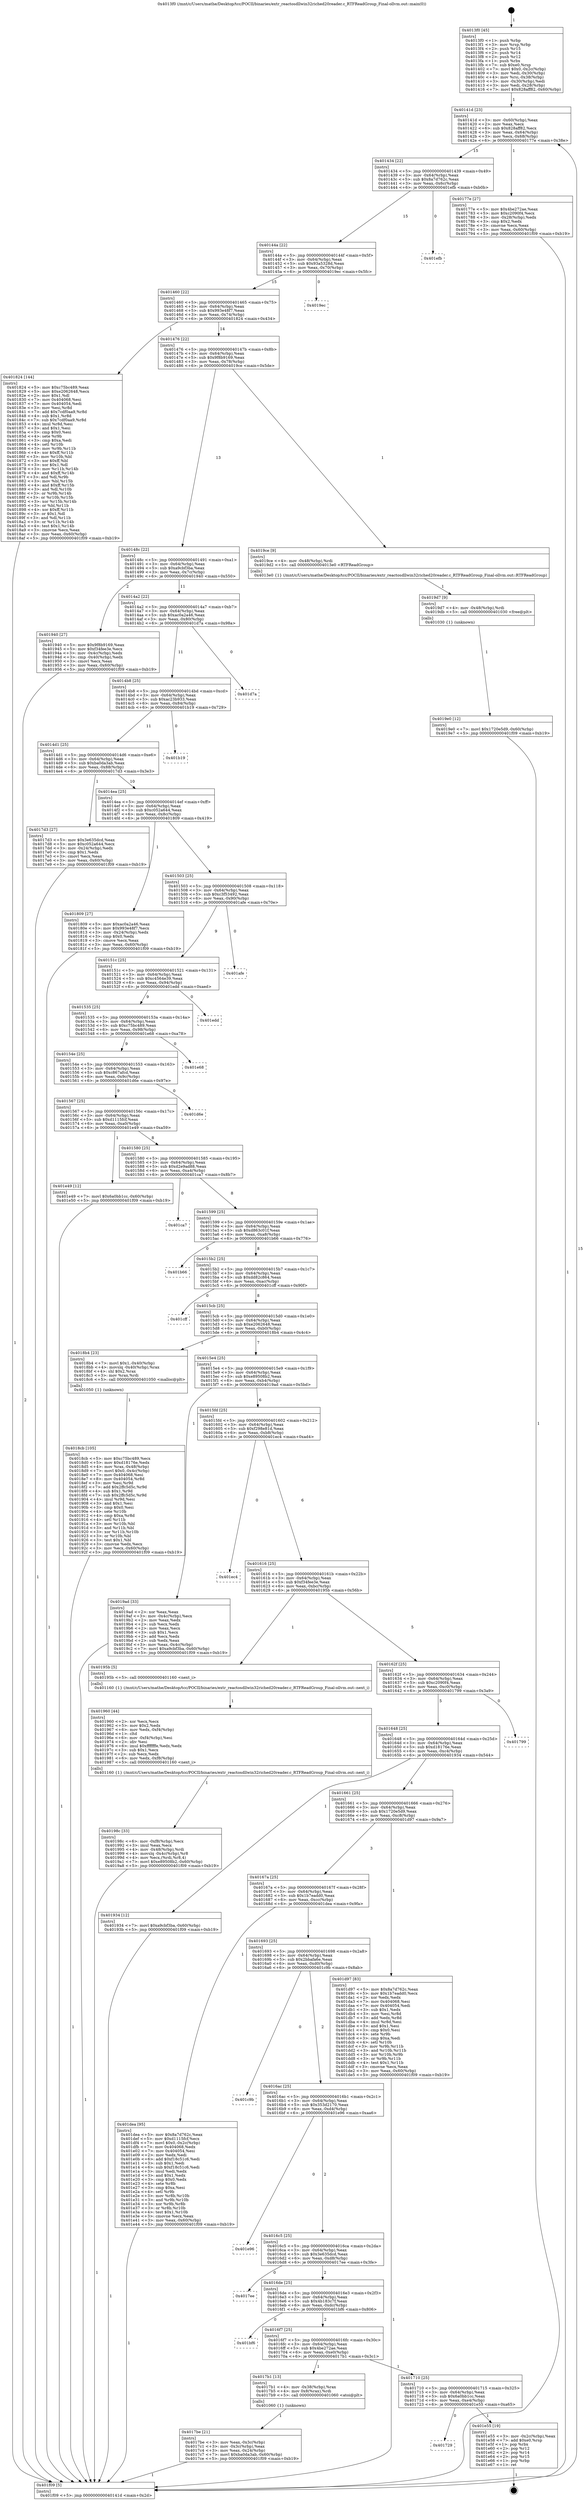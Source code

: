 digraph "0x4013f0" {
  label = "0x4013f0 (/mnt/c/Users/mathe/Desktop/tcc/POCII/binaries/extr_reactosdllwin32riched20reader.c_RTFReadGroup_Final-ollvm.out::main(0))"
  labelloc = "t"
  node[shape=record]

  Entry [label="",width=0.3,height=0.3,shape=circle,fillcolor=black,style=filled]
  "0x40141d" [label="{
     0x40141d [23]\l
     | [instrs]\l
     &nbsp;&nbsp;0x40141d \<+3\>: mov -0x60(%rbp),%eax\l
     &nbsp;&nbsp;0x401420 \<+2\>: mov %eax,%ecx\l
     &nbsp;&nbsp;0x401422 \<+6\>: sub $0x828aff82,%ecx\l
     &nbsp;&nbsp;0x401428 \<+3\>: mov %eax,-0x64(%rbp)\l
     &nbsp;&nbsp;0x40142b \<+3\>: mov %ecx,-0x68(%rbp)\l
     &nbsp;&nbsp;0x40142e \<+6\>: je 000000000040177e \<main+0x38e\>\l
  }"]
  "0x40177e" [label="{
     0x40177e [27]\l
     | [instrs]\l
     &nbsp;&nbsp;0x40177e \<+5\>: mov $0x4be272ae,%eax\l
     &nbsp;&nbsp;0x401783 \<+5\>: mov $0xc2090f4,%ecx\l
     &nbsp;&nbsp;0x401788 \<+3\>: mov -0x28(%rbp),%edx\l
     &nbsp;&nbsp;0x40178b \<+3\>: cmp $0x2,%edx\l
     &nbsp;&nbsp;0x40178e \<+3\>: cmovne %ecx,%eax\l
     &nbsp;&nbsp;0x401791 \<+3\>: mov %eax,-0x60(%rbp)\l
     &nbsp;&nbsp;0x401794 \<+5\>: jmp 0000000000401f09 \<main+0xb19\>\l
  }"]
  "0x401434" [label="{
     0x401434 [22]\l
     | [instrs]\l
     &nbsp;&nbsp;0x401434 \<+5\>: jmp 0000000000401439 \<main+0x49\>\l
     &nbsp;&nbsp;0x401439 \<+3\>: mov -0x64(%rbp),%eax\l
     &nbsp;&nbsp;0x40143c \<+5\>: sub $0x8a7d762c,%eax\l
     &nbsp;&nbsp;0x401441 \<+3\>: mov %eax,-0x6c(%rbp)\l
     &nbsp;&nbsp;0x401444 \<+6\>: je 0000000000401efb \<main+0xb0b\>\l
  }"]
  "0x401f09" [label="{
     0x401f09 [5]\l
     | [instrs]\l
     &nbsp;&nbsp;0x401f09 \<+5\>: jmp 000000000040141d \<main+0x2d\>\l
  }"]
  "0x4013f0" [label="{
     0x4013f0 [45]\l
     | [instrs]\l
     &nbsp;&nbsp;0x4013f0 \<+1\>: push %rbp\l
     &nbsp;&nbsp;0x4013f1 \<+3\>: mov %rsp,%rbp\l
     &nbsp;&nbsp;0x4013f4 \<+2\>: push %r15\l
     &nbsp;&nbsp;0x4013f6 \<+2\>: push %r14\l
     &nbsp;&nbsp;0x4013f8 \<+2\>: push %r12\l
     &nbsp;&nbsp;0x4013fa \<+1\>: push %rbx\l
     &nbsp;&nbsp;0x4013fb \<+7\>: sub $0xe0,%rsp\l
     &nbsp;&nbsp;0x401402 \<+7\>: movl $0x0,-0x2c(%rbp)\l
     &nbsp;&nbsp;0x401409 \<+3\>: mov %edi,-0x30(%rbp)\l
     &nbsp;&nbsp;0x40140c \<+4\>: mov %rsi,-0x38(%rbp)\l
     &nbsp;&nbsp;0x401410 \<+3\>: mov -0x30(%rbp),%edi\l
     &nbsp;&nbsp;0x401413 \<+3\>: mov %edi,-0x28(%rbp)\l
     &nbsp;&nbsp;0x401416 \<+7\>: movl $0x828aff82,-0x60(%rbp)\l
  }"]
  Exit [label="",width=0.3,height=0.3,shape=circle,fillcolor=black,style=filled,peripheries=2]
  "0x401efb" [label="{
     0x401efb\l
  }", style=dashed]
  "0x40144a" [label="{
     0x40144a [22]\l
     | [instrs]\l
     &nbsp;&nbsp;0x40144a \<+5\>: jmp 000000000040144f \<main+0x5f\>\l
     &nbsp;&nbsp;0x40144f \<+3\>: mov -0x64(%rbp),%eax\l
     &nbsp;&nbsp;0x401452 \<+5\>: sub $0x93a5328d,%eax\l
     &nbsp;&nbsp;0x401457 \<+3\>: mov %eax,-0x70(%rbp)\l
     &nbsp;&nbsp;0x40145a \<+6\>: je 00000000004019ec \<main+0x5fc\>\l
  }"]
  "0x401729" [label="{
     0x401729\l
  }", style=dashed]
  "0x4019ec" [label="{
     0x4019ec\l
  }", style=dashed]
  "0x401460" [label="{
     0x401460 [22]\l
     | [instrs]\l
     &nbsp;&nbsp;0x401460 \<+5\>: jmp 0000000000401465 \<main+0x75\>\l
     &nbsp;&nbsp;0x401465 \<+3\>: mov -0x64(%rbp),%eax\l
     &nbsp;&nbsp;0x401468 \<+5\>: sub $0x993e48f7,%eax\l
     &nbsp;&nbsp;0x40146d \<+3\>: mov %eax,-0x74(%rbp)\l
     &nbsp;&nbsp;0x401470 \<+6\>: je 0000000000401824 \<main+0x434\>\l
  }"]
  "0x401e55" [label="{
     0x401e55 [19]\l
     | [instrs]\l
     &nbsp;&nbsp;0x401e55 \<+3\>: mov -0x2c(%rbp),%eax\l
     &nbsp;&nbsp;0x401e58 \<+7\>: add $0xe0,%rsp\l
     &nbsp;&nbsp;0x401e5f \<+1\>: pop %rbx\l
     &nbsp;&nbsp;0x401e60 \<+2\>: pop %r12\l
     &nbsp;&nbsp;0x401e62 \<+2\>: pop %r14\l
     &nbsp;&nbsp;0x401e64 \<+2\>: pop %r15\l
     &nbsp;&nbsp;0x401e66 \<+1\>: pop %rbp\l
     &nbsp;&nbsp;0x401e67 \<+1\>: ret\l
  }"]
  "0x401824" [label="{
     0x401824 [144]\l
     | [instrs]\l
     &nbsp;&nbsp;0x401824 \<+5\>: mov $0xc75bc489,%eax\l
     &nbsp;&nbsp;0x401829 \<+5\>: mov $0xe2062648,%ecx\l
     &nbsp;&nbsp;0x40182e \<+2\>: mov $0x1,%dl\l
     &nbsp;&nbsp;0x401830 \<+7\>: mov 0x404068,%esi\l
     &nbsp;&nbsp;0x401837 \<+7\>: mov 0x404054,%edi\l
     &nbsp;&nbsp;0x40183e \<+3\>: mov %esi,%r8d\l
     &nbsp;&nbsp;0x401841 \<+7\>: add $0x7cdf0aa9,%r8d\l
     &nbsp;&nbsp;0x401848 \<+4\>: sub $0x1,%r8d\l
     &nbsp;&nbsp;0x40184c \<+7\>: sub $0x7cdf0aa9,%r8d\l
     &nbsp;&nbsp;0x401853 \<+4\>: imul %r8d,%esi\l
     &nbsp;&nbsp;0x401857 \<+3\>: and $0x1,%esi\l
     &nbsp;&nbsp;0x40185a \<+3\>: cmp $0x0,%esi\l
     &nbsp;&nbsp;0x40185d \<+4\>: sete %r9b\l
     &nbsp;&nbsp;0x401861 \<+3\>: cmp $0xa,%edi\l
     &nbsp;&nbsp;0x401864 \<+4\>: setl %r10b\l
     &nbsp;&nbsp;0x401868 \<+3\>: mov %r9b,%r11b\l
     &nbsp;&nbsp;0x40186b \<+4\>: xor $0xff,%r11b\l
     &nbsp;&nbsp;0x40186f \<+3\>: mov %r10b,%bl\l
     &nbsp;&nbsp;0x401872 \<+3\>: xor $0xff,%bl\l
     &nbsp;&nbsp;0x401875 \<+3\>: xor $0x1,%dl\l
     &nbsp;&nbsp;0x401878 \<+3\>: mov %r11b,%r14b\l
     &nbsp;&nbsp;0x40187b \<+4\>: and $0xff,%r14b\l
     &nbsp;&nbsp;0x40187f \<+3\>: and %dl,%r9b\l
     &nbsp;&nbsp;0x401882 \<+3\>: mov %bl,%r15b\l
     &nbsp;&nbsp;0x401885 \<+4\>: and $0xff,%r15b\l
     &nbsp;&nbsp;0x401889 \<+3\>: and %dl,%r10b\l
     &nbsp;&nbsp;0x40188c \<+3\>: or %r9b,%r14b\l
     &nbsp;&nbsp;0x40188f \<+3\>: or %r10b,%r15b\l
     &nbsp;&nbsp;0x401892 \<+3\>: xor %r15b,%r14b\l
     &nbsp;&nbsp;0x401895 \<+3\>: or %bl,%r11b\l
     &nbsp;&nbsp;0x401898 \<+4\>: xor $0xff,%r11b\l
     &nbsp;&nbsp;0x40189c \<+3\>: or $0x1,%dl\l
     &nbsp;&nbsp;0x40189f \<+3\>: and %dl,%r11b\l
     &nbsp;&nbsp;0x4018a2 \<+3\>: or %r11b,%r14b\l
     &nbsp;&nbsp;0x4018a5 \<+4\>: test $0x1,%r14b\l
     &nbsp;&nbsp;0x4018a9 \<+3\>: cmovne %ecx,%eax\l
     &nbsp;&nbsp;0x4018ac \<+3\>: mov %eax,-0x60(%rbp)\l
     &nbsp;&nbsp;0x4018af \<+5\>: jmp 0000000000401f09 \<main+0xb19\>\l
  }"]
  "0x401476" [label="{
     0x401476 [22]\l
     | [instrs]\l
     &nbsp;&nbsp;0x401476 \<+5\>: jmp 000000000040147b \<main+0x8b\>\l
     &nbsp;&nbsp;0x40147b \<+3\>: mov -0x64(%rbp),%eax\l
     &nbsp;&nbsp;0x40147e \<+5\>: sub $0x9f8b9169,%eax\l
     &nbsp;&nbsp;0x401483 \<+3\>: mov %eax,-0x78(%rbp)\l
     &nbsp;&nbsp;0x401486 \<+6\>: je 00000000004019ce \<main+0x5de\>\l
  }"]
  "0x4019e0" [label="{
     0x4019e0 [12]\l
     | [instrs]\l
     &nbsp;&nbsp;0x4019e0 \<+7\>: movl $0x1720e5d9,-0x60(%rbp)\l
     &nbsp;&nbsp;0x4019e7 \<+5\>: jmp 0000000000401f09 \<main+0xb19\>\l
  }"]
  "0x4019ce" [label="{
     0x4019ce [9]\l
     | [instrs]\l
     &nbsp;&nbsp;0x4019ce \<+4\>: mov -0x48(%rbp),%rdi\l
     &nbsp;&nbsp;0x4019d2 \<+5\>: call 00000000004013e0 \<RTFReadGroup\>\l
     | [calls]\l
     &nbsp;&nbsp;0x4013e0 \{1\} (/mnt/c/Users/mathe/Desktop/tcc/POCII/binaries/extr_reactosdllwin32riched20reader.c_RTFReadGroup_Final-ollvm.out::RTFReadGroup)\l
  }"]
  "0x40148c" [label="{
     0x40148c [22]\l
     | [instrs]\l
     &nbsp;&nbsp;0x40148c \<+5\>: jmp 0000000000401491 \<main+0xa1\>\l
     &nbsp;&nbsp;0x401491 \<+3\>: mov -0x64(%rbp),%eax\l
     &nbsp;&nbsp;0x401494 \<+5\>: sub $0xa9cbf3ba,%eax\l
     &nbsp;&nbsp;0x401499 \<+3\>: mov %eax,-0x7c(%rbp)\l
     &nbsp;&nbsp;0x40149c \<+6\>: je 0000000000401940 \<main+0x550\>\l
  }"]
  "0x4019d7" [label="{
     0x4019d7 [9]\l
     | [instrs]\l
     &nbsp;&nbsp;0x4019d7 \<+4\>: mov -0x48(%rbp),%rdi\l
     &nbsp;&nbsp;0x4019db \<+5\>: call 0000000000401030 \<free@plt\>\l
     | [calls]\l
     &nbsp;&nbsp;0x401030 \{1\} (unknown)\l
  }"]
  "0x401940" [label="{
     0x401940 [27]\l
     | [instrs]\l
     &nbsp;&nbsp;0x401940 \<+5\>: mov $0x9f8b9169,%eax\l
     &nbsp;&nbsp;0x401945 \<+5\>: mov $0xf34fee3e,%ecx\l
     &nbsp;&nbsp;0x40194a \<+3\>: mov -0x4c(%rbp),%edx\l
     &nbsp;&nbsp;0x40194d \<+3\>: cmp -0x40(%rbp),%edx\l
     &nbsp;&nbsp;0x401950 \<+3\>: cmovl %ecx,%eax\l
     &nbsp;&nbsp;0x401953 \<+3\>: mov %eax,-0x60(%rbp)\l
     &nbsp;&nbsp;0x401956 \<+5\>: jmp 0000000000401f09 \<main+0xb19\>\l
  }"]
  "0x4014a2" [label="{
     0x4014a2 [22]\l
     | [instrs]\l
     &nbsp;&nbsp;0x4014a2 \<+5\>: jmp 00000000004014a7 \<main+0xb7\>\l
     &nbsp;&nbsp;0x4014a7 \<+3\>: mov -0x64(%rbp),%eax\l
     &nbsp;&nbsp;0x4014aa \<+5\>: sub $0xac0a2a46,%eax\l
     &nbsp;&nbsp;0x4014af \<+3\>: mov %eax,-0x80(%rbp)\l
     &nbsp;&nbsp;0x4014b2 \<+6\>: je 0000000000401d7a \<main+0x98a\>\l
  }"]
  "0x40198c" [label="{
     0x40198c [33]\l
     | [instrs]\l
     &nbsp;&nbsp;0x40198c \<+6\>: mov -0xf8(%rbp),%ecx\l
     &nbsp;&nbsp;0x401992 \<+3\>: imul %eax,%ecx\l
     &nbsp;&nbsp;0x401995 \<+4\>: mov -0x48(%rbp),%rdi\l
     &nbsp;&nbsp;0x401999 \<+4\>: movslq -0x4c(%rbp),%r8\l
     &nbsp;&nbsp;0x40199d \<+4\>: mov %ecx,(%rdi,%r8,4)\l
     &nbsp;&nbsp;0x4019a1 \<+7\>: movl $0xe89508b2,-0x60(%rbp)\l
     &nbsp;&nbsp;0x4019a8 \<+5\>: jmp 0000000000401f09 \<main+0xb19\>\l
  }"]
  "0x401d7a" [label="{
     0x401d7a\l
  }", style=dashed]
  "0x4014b8" [label="{
     0x4014b8 [25]\l
     | [instrs]\l
     &nbsp;&nbsp;0x4014b8 \<+5\>: jmp 00000000004014bd \<main+0xcd\>\l
     &nbsp;&nbsp;0x4014bd \<+3\>: mov -0x64(%rbp),%eax\l
     &nbsp;&nbsp;0x4014c0 \<+5\>: sub $0xac23b933,%eax\l
     &nbsp;&nbsp;0x4014c5 \<+6\>: mov %eax,-0x84(%rbp)\l
     &nbsp;&nbsp;0x4014cb \<+6\>: je 0000000000401b19 \<main+0x729\>\l
  }"]
  "0x401960" [label="{
     0x401960 [44]\l
     | [instrs]\l
     &nbsp;&nbsp;0x401960 \<+2\>: xor %ecx,%ecx\l
     &nbsp;&nbsp;0x401962 \<+5\>: mov $0x2,%edx\l
     &nbsp;&nbsp;0x401967 \<+6\>: mov %edx,-0xf4(%rbp)\l
     &nbsp;&nbsp;0x40196d \<+1\>: cltd\l
     &nbsp;&nbsp;0x40196e \<+6\>: mov -0xf4(%rbp),%esi\l
     &nbsp;&nbsp;0x401974 \<+2\>: idiv %esi\l
     &nbsp;&nbsp;0x401976 \<+6\>: imul $0xfffffffe,%edx,%edx\l
     &nbsp;&nbsp;0x40197c \<+3\>: sub $0x1,%ecx\l
     &nbsp;&nbsp;0x40197f \<+2\>: sub %ecx,%edx\l
     &nbsp;&nbsp;0x401981 \<+6\>: mov %edx,-0xf8(%rbp)\l
     &nbsp;&nbsp;0x401987 \<+5\>: call 0000000000401160 \<next_i\>\l
     | [calls]\l
     &nbsp;&nbsp;0x401160 \{1\} (/mnt/c/Users/mathe/Desktop/tcc/POCII/binaries/extr_reactosdllwin32riched20reader.c_RTFReadGroup_Final-ollvm.out::next_i)\l
  }"]
  "0x401b19" [label="{
     0x401b19\l
  }", style=dashed]
  "0x4014d1" [label="{
     0x4014d1 [25]\l
     | [instrs]\l
     &nbsp;&nbsp;0x4014d1 \<+5\>: jmp 00000000004014d6 \<main+0xe6\>\l
     &nbsp;&nbsp;0x4014d6 \<+3\>: mov -0x64(%rbp),%eax\l
     &nbsp;&nbsp;0x4014d9 \<+5\>: sub $0xba0da3ab,%eax\l
     &nbsp;&nbsp;0x4014de \<+6\>: mov %eax,-0x88(%rbp)\l
     &nbsp;&nbsp;0x4014e4 \<+6\>: je 00000000004017d3 \<main+0x3e3\>\l
  }"]
  "0x4018cb" [label="{
     0x4018cb [105]\l
     | [instrs]\l
     &nbsp;&nbsp;0x4018cb \<+5\>: mov $0xc75bc489,%ecx\l
     &nbsp;&nbsp;0x4018d0 \<+5\>: mov $0xd18176e,%edx\l
     &nbsp;&nbsp;0x4018d5 \<+4\>: mov %rax,-0x48(%rbp)\l
     &nbsp;&nbsp;0x4018d9 \<+7\>: movl $0x0,-0x4c(%rbp)\l
     &nbsp;&nbsp;0x4018e0 \<+7\>: mov 0x404068,%esi\l
     &nbsp;&nbsp;0x4018e7 \<+8\>: mov 0x404054,%r8d\l
     &nbsp;&nbsp;0x4018ef \<+3\>: mov %esi,%r9d\l
     &nbsp;&nbsp;0x4018f2 \<+7\>: add $0x2ffc5d5c,%r9d\l
     &nbsp;&nbsp;0x4018f9 \<+4\>: sub $0x1,%r9d\l
     &nbsp;&nbsp;0x4018fd \<+7\>: sub $0x2ffc5d5c,%r9d\l
     &nbsp;&nbsp;0x401904 \<+4\>: imul %r9d,%esi\l
     &nbsp;&nbsp;0x401908 \<+3\>: and $0x1,%esi\l
     &nbsp;&nbsp;0x40190b \<+3\>: cmp $0x0,%esi\l
     &nbsp;&nbsp;0x40190e \<+4\>: sete %r10b\l
     &nbsp;&nbsp;0x401912 \<+4\>: cmp $0xa,%r8d\l
     &nbsp;&nbsp;0x401916 \<+4\>: setl %r11b\l
     &nbsp;&nbsp;0x40191a \<+3\>: mov %r10b,%bl\l
     &nbsp;&nbsp;0x40191d \<+3\>: and %r11b,%bl\l
     &nbsp;&nbsp;0x401920 \<+3\>: xor %r11b,%r10b\l
     &nbsp;&nbsp;0x401923 \<+3\>: or %r10b,%bl\l
     &nbsp;&nbsp;0x401926 \<+3\>: test $0x1,%bl\l
     &nbsp;&nbsp;0x401929 \<+3\>: cmovne %edx,%ecx\l
     &nbsp;&nbsp;0x40192c \<+3\>: mov %ecx,-0x60(%rbp)\l
     &nbsp;&nbsp;0x40192f \<+5\>: jmp 0000000000401f09 \<main+0xb19\>\l
  }"]
  "0x4017d3" [label="{
     0x4017d3 [27]\l
     | [instrs]\l
     &nbsp;&nbsp;0x4017d3 \<+5\>: mov $0x3e635dcd,%eax\l
     &nbsp;&nbsp;0x4017d8 \<+5\>: mov $0xc052a644,%ecx\l
     &nbsp;&nbsp;0x4017dd \<+3\>: mov -0x24(%rbp),%edx\l
     &nbsp;&nbsp;0x4017e0 \<+3\>: cmp $0x1,%edx\l
     &nbsp;&nbsp;0x4017e3 \<+3\>: cmovl %ecx,%eax\l
     &nbsp;&nbsp;0x4017e6 \<+3\>: mov %eax,-0x60(%rbp)\l
     &nbsp;&nbsp;0x4017e9 \<+5\>: jmp 0000000000401f09 \<main+0xb19\>\l
  }"]
  "0x4014ea" [label="{
     0x4014ea [25]\l
     | [instrs]\l
     &nbsp;&nbsp;0x4014ea \<+5\>: jmp 00000000004014ef \<main+0xff\>\l
     &nbsp;&nbsp;0x4014ef \<+3\>: mov -0x64(%rbp),%eax\l
     &nbsp;&nbsp;0x4014f2 \<+5\>: sub $0xc052a644,%eax\l
     &nbsp;&nbsp;0x4014f7 \<+6\>: mov %eax,-0x8c(%rbp)\l
     &nbsp;&nbsp;0x4014fd \<+6\>: je 0000000000401809 \<main+0x419\>\l
  }"]
  "0x4017be" [label="{
     0x4017be [21]\l
     | [instrs]\l
     &nbsp;&nbsp;0x4017be \<+3\>: mov %eax,-0x3c(%rbp)\l
     &nbsp;&nbsp;0x4017c1 \<+3\>: mov -0x3c(%rbp),%eax\l
     &nbsp;&nbsp;0x4017c4 \<+3\>: mov %eax,-0x24(%rbp)\l
     &nbsp;&nbsp;0x4017c7 \<+7\>: movl $0xba0da3ab,-0x60(%rbp)\l
     &nbsp;&nbsp;0x4017ce \<+5\>: jmp 0000000000401f09 \<main+0xb19\>\l
  }"]
  "0x401809" [label="{
     0x401809 [27]\l
     | [instrs]\l
     &nbsp;&nbsp;0x401809 \<+5\>: mov $0xac0a2a46,%eax\l
     &nbsp;&nbsp;0x40180e \<+5\>: mov $0x993e48f7,%ecx\l
     &nbsp;&nbsp;0x401813 \<+3\>: mov -0x24(%rbp),%edx\l
     &nbsp;&nbsp;0x401816 \<+3\>: cmp $0x0,%edx\l
     &nbsp;&nbsp;0x401819 \<+3\>: cmove %ecx,%eax\l
     &nbsp;&nbsp;0x40181c \<+3\>: mov %eax,-0x60(%rbp)\l
     &nbsp;&nbsp;0x40181f \<+5\>: jmp 0000000000401f09 \<main+0xb19\>\l
  }"]
  "0x401503" [label="{
     0x401503 [25]\l
     | [instrs]\l
     &nbsp;&nbsp;0x401503 \<+5\>: jmp 0000000000401508 \<main+0x118\>\l
     &nbsp;&nbsp;0x401508 \<+3\>: mov -0x64(%rbp),%eax\l
     &nbsp;&nbsp;0x40150b \<+5\>: sub $0xc3f53492,%eax\l
     &nbsp;&nbsp;0x401510 \<+6\>: mov %eax,-0x90(%rbp)\l
     &nbsp;&nbsp;0x401516 \<+6\>: je 0000000000401afe \<main+0x70e\>\l
  }"]
  "0x401710" [label="{
     0x401710 [25]\l
     | [instrs]\l
     &nbsp;&nbsp;0x401710 \<+5\>: jmp 0000000000401715 \<main+0x325\>\l
     &nbsp;&nbsp;0x401715 \<+3\>: mov -0x64(%rbp),%eax\l
     &nbsp;&nbsp;0x401718 \<+5\>: sub $0x6a0bb1cc,%eax\l
     &nbsp;&nbsp;0x40171d \<+6\>: mov %eax,-0xe4(%rbp)\l
     &nbsp;&nbsp;0x401723 \<+6\>: je 0000000000401e55 \<main+0xa65\>\l
  }"]
  "0x401afe" [label="{
     0x401afe\l
  }", style=dashed]
  "0x40151c" [label="{
     0x40151c [25]\l
     | [instrs]\l
     &nbsp;&nbsp;0x40151c \<+5\>: jmp 0000000000401521 \<main+0x131\>\l
     &nbsp;&nbsp;0x401521 \<+3\>: mov -0x64(%rbp),%eax\l
     &nbsp;&nbsp;0x401524 \<+5\>: sub $0xc4564e39,%eax\l
     &nbsp;&nbsp;0x401529 \<+6\>: mov %eax,-0x94(%rbp)\l
     &nbsp;&nbsp;0x40152f \<+6\>: je 0000000000401edd \<main+0xaed\>\l
  }"]
  "0x4017b1" [label="{
     0x4017b1 [13]\l
     | [instrs]\l
     &nbsp;&nbsp;0x4017b1 \<+4\>: mov -0x38(%rbp),%rax\l
     &nbsp;&nbsp;0x4017b5 \<+4\>: mov 0x8(%rax),%rdi\l
     &nbsp;&nbsp;0x4017b9 \<+5\>: call 0000000000401060 \<atoi@plt\>\l
     | [calls]\l
     &nbsp;&nbsp;0x401060 \{1\} (unknown)\l
  }"]
  "0x401edd" [label="{
     0x401edd\l
  }", style=dashed]
  "0x401535" [label="{
     0x401535 [25]\l
     | [instrs]\l
     &nbsp;&nbsp;0x401535 \<+5\>: jmp 000000000040153a \<main+0x14a\>\l
     &nbsp;&nbsp;0x40153a \<+3\>: mov -0x64(%rbp),%eax\l
     &nbsp;&nbsp;0x40153d \<+5\>: sub $0xc75bc489,%eax\l
     &nbsp;&nbsp;0x401542 \<+6\>: mov %eax,-0x98(%rbp)\l
     &nbsp;&nbsp;0x401548 \<+6\>: je 0000000000401e68 \<main+0xa78\>\l
  }"]
  "0x4016f7" [label="{
     0x4016f7 [25]\l
     | [instrs]\l
     &nbsp;&nbsp;0x4016f7 \<+5\>: jmp 00000000004016fc \<main+0x30c\>\l
     &nbsp;&nbsp;0x4016fc \<+3\>: mov -0x64(%rbp),%eax\l
     &nbsp;&nbsp;0x4016ff \<+5\>: sub $0x4be272ae,%eax\l
     &nbsp;&nbsp;0x401704 \<+6\>: mov %eax,-0xe0(%rbp)\l
     &nbsp;&nbsp;0x40170a \<+6\>: je 00000000004017b1 \<main+0x3c1\>\l
  }"]
  "0x401e68" [label="{
     0x401e68\l
  }", style=dashed]
  "0x40154e" [label="{
     0x40154e [25]\l
     | [instrs]\l
     &nbsp;&nbsp;0x40154e \<+5\>: jmp 0000000000401553 \<main+0x163\>\l
     &nbsp;&nbsp;0x401553 \<+3\>: mov -0x64(%rbp),%eax\l
     &nbsp;&nbsp;0x401556 \<+5\>: sub $0xc867afcd,%eax\l
     &nbsp;&nbsp;0x40155b \<+6\>: mov %eax,-0x9c(%rbp)\l
     &nbsp;&nbsp;0x401561 \<+6\>: je 0000000000401d6e \<main+0x97e\>\l
  }"]
  "0x401bf6" [label="{
     0x401bf6\l
  }", style=dashed]
  "0x401d6e" [label="{
     0x401d6e\l
  }", style=dashed]
  "0x401567" [label="{
     0x401567 [25]\l
     | [instrs]\l
     &nbsp;&nbsp;0x401567 \<+5\>: jmp 000000000040156c \<main+0x17c\>\l
     &nbsp;&nbsp;0x40156c \<+3\>: mov -0x64(%rbp),%eax\l
     &nbsp;&nbsp;0x40156f \<+5\>: sub $0xd1115fcf,%eax\l
     &nbsp;&nbsp;0x401574 \<+6\>: mov %eax,-0xa0(%rbp)\l
     &nbsp;&nbsp;0x40157a \<+6\>: je 0000000000401e49 \<main+0xa59\>\l
  }"]
  "0x4016de" [label="{
     0x4016de [25]\l
     | [instrs]\l
     &nbsp;&nbsp;0x4016de \<+5\>: jmp 00000000004016e3 \<main+0x2f3\>\l
     &nbsp;&nbsp;0x4016e3 \<+3\>: mov -0x64(%rbp),%eax\l
     &nbsp;&nbsp;0x4016e6 \<+5\>: sub $0x4b183c7f,%eax\l
     &nbsp;&nbsp;0x4016eb \<+6\>: mov %eax,-0xdc(%rbp)\l
     &nbsp;&nbsp;0x4016f1 \<+6\>: je 0000000000401bf6 \<main+0x806\>\l
  }"]
  "0x401e49" [label="{
     0x401e49 [12]\l
     | [instrs]\l
     &nbsp;&nbsp;0x401e49 \<+7\>: movl $0x6a0bb1cc,-0x60(%rbp)\l
     &nbsp;&nbsp;0x401e50 \<+5\>: jmp 0000000000401f09 \<main+0xb19\>\l
  }"]
  "0x401580" [label="{
     0x401580 [25]\l
     | [instrs]\l
     &nbsp;&nbsp;0x401580 \<+5\>: jmp 0000000000401585 \<main+0x195\>\l
     &nbsp;&nbsp;0x401585 \<+3\>: mov -0x64(%rbp),%eax\l
     &nbsp;&nbsp;0x401588 \<+5\>: sub $0xd2e9ad88,%eax\l
     &nbsp;&nbsp;0x40158d \<+6\>: mov %eax,-0xa4(%rbp)\l
     &nbsp;&nbsp;0x401593 \<+6\>: je 0000000000401ca7 \<main+0x8b7\>\l
  }"]
  "0x4017ee" [label="{
     0x4017ee\l
  }", style=dashed]
  "0x401ca7" [label="{
     0x401ca7\l
  }", style=dashed]
  "0x401599" [label="{
     0x401599 [25]\l
     | [instrs]\l
     &nbsp;&nbsp;0x401599 \<+5\>: jmp 000000000040159e \<main+0x1ae\>\l
     &nbsp;&nbsp;0x40159e \<+3\>: mov -0x64(%rbp),%eax\l
     &nbsp;&nbsp;0x4015a1 \<+5\>: sub $0xd863c01f,%eax\l
     &nbsp;&nbsp;0x4015a6 \<+6\>: mov %eax,-0xa8(%rbp)\l
     &nbsp;&nbsp;0x4015ac \<+6\>: je 0000000000401b66 \<main+0x776\>\l
  }"]
  "0x4016c5" [label="{
     0x4016c5 [25]\l
     | [instrs]\l
     &nbsp;&nbsp;0x4016c5 \<+5\>: jmp 00000000004016ca \<main+0x2da\>\l
     &nbsp;&nbsp;0x4016ca \<+3\>: mov -0x64(%rbp),%eax\l
     &nbsp;&nbsp;0x4016cd \<+5\>: sub $0x3e635dcd,%eax\l
     &nbsp;&nbsp;0x4016d2 \<+6\>: mov %eax,-0xd8(%rbp)\l
     &nbsp;&nbsp;0x4016d8 \<+6\>: je 00000000004017ee \<main+0x3fe\>\l
  }"]
  "0x401b66" [label="{
     0x401b66\l
  }", style=dashed]
  "0x4015b2" [label="{
     0x4015b2 [25]\l
     | [instrs]\l
     &nbsp;&nbsp;0x4015b2 \<+5\>: jmp 00000000004015b7 \<main+0x1c7\>\l
     &nbsp;&nbsp;0x4015b7 \<+3\>: mov -0x64(%rbp),%eax\l
     &nbsp;&nbsp;0x4015ba \<+5\>: sub $0xdd82c864,%eax\l
     &nbsp;&nbsp;0x4015bf \<+6\>: mov %eax,-0xac(%rbp)\l
     &nbsp;&nbsp;0x4015c5 \<+6\>: je 0000000000401cff \<main+0x90f\>\l
  }"]
  "0x401e96" [label="{
     0x401e96\l
  }", style=dashed]
  "0x401cff" [label="{
     0x401cff\l
  }", style=dashed]
  "0x4015cb" [label="{
     0x4015cb [25]\l
     | [instrs]\l
     &nbsp;&nbsp;0x4015cb \<+5\>: jmp 00000000004015d0 \<main+0x1e0\>\l
     &nbsp;&nbsp;0x4015d0 \<+3\>: mov -0x64(%rbp),%eax\l
     &nbsp;&nbsp;0x4015d3 \<+5\>: sub $0xe2062648,%eax\l
     &nbsp;&nbsp;0x4015d8 \<+6\>: mov %eax,-0xb0(%rbp)\l
     &nbsp;&nbsp;0x4015de \<+6\>: je 00000000004018b4 \<main+0x4c4\>\l
  }"]
  "0x4016ac" [label="{
     0x4016ac [25]\l
     | [instrs]\l
     &nbsp;&nbsp;0x4016ac \<+5\>: jmp 00000000004016b1 \<main+0x2c1\>\l
     &nbsp;&nbsp;0x4016b1 \<+3\>: mov -0x64(%rbp),%eax\l
     &nbsp;&nbsp;0x4016b4 \<+5\>: sub $0x353d2170,%eax\l
     &nbsp;&nbsp;0x4016b9 \<+6\>: mov %eax,-0xd4(%rbp)\l
     &nbsp;&nbsp;0x4016bf \<+6\>: je 0000000000401e96 \<main+0xaa6\>\l
  }"]
  "0x4018b4" [label="{
     0x4018b4 [23]\l
     | [instrs]\l
     &nbsp;&nbsp;0x4018b4 \<+7\>: movl $0x1,-0x40(%rbp)\l
     &nbsp;&nbsp;0x4018bb \<+4\>: movslq -0x40(%rbp),%rax\l
     &nbsp;&nbsp;0x4018bf \<+4\>: shl $0x2,%rax\l
     &nbsp;&nbsp;0x4018c3 \<+3\>: mov %rax,%rdi\l
     &nbsp;&nbsp;0x4018c6 \<+5\>: call 0000000000401050 \<malloc@plt\>\l
     | [calls]\l
     &nbsp;&nbsp;0x401050 \{1\} (unknown)\l
  }"]
  "0x4015e4" [label="{
     0x4015e4 [25]\l
     | [instrs]\l
     &nbsp;&nbsp;0x4015e4 \<+5\>: jmp 00000000004015e9 \<main+0x1f9\>\l
     &nbsp;&nbsp;0x4015e9 \<+3\>: mov -0x64(%rbp),%eax\l
     &nbsp;&nbsp;0x4015ec \<+5\>: sub $0xe89508b2,%eax\l
     &nbsp;&nbsp;0x4015f1 \<+6\>: mov %eax,-0xb4(%rbp)\l
     &nbsp;&nbsp;0x4015f7 \<+6\>: je 00000000004019ad \<main+0x5bd\>\l
  }"]
  "0x401c9b" [label="{
     0x401c9b\l
  }", style=dashed]
  "0x4019ad" [label="{
     0x4019ad [33]\l
     | [instrs]\l
     &nbsp;&nbsp;0x4019ad \<+2\>: xor %eax,%eax\l
     &nbsp;&nbsp;0x4019af \<+3\>: mov -0x4c(%rbp),%ecx\l
     &nbsp;&nbsp;0x4019b2 \<+2\>: mov %eax,%edx\l
     &nbsp;&nbsp;0x4019b4 \<+2\>: sub %ecx,%edx\l
     &nbsp;&nbsp;0x4019b6 \<+2\>: mov %eax,%ecx\l
     &nbsp;&nbsp;0x4019b8 \<+3\>: sub $0x1,%ecx\l
     &nbsp;&nbsp;0x4019bb \<+2\>: add %ecx,%edx\l
     &nbsp;&nbsp;0x4019bd \<+2\>: sub %edx,%eax\l
     &nbsp;&nbsp;0x4019bf \<+3\>: mov %eax,-0x4c(%rbp)\l
     &nbsp;&nbsp;0x4019c2 \<+7\>: movl $0xa9cbf3ba,-0x60(%rbp)\l
     &nbsp;&nbsp;0x4019c9 \<+5\>: jmp 0000000000401f09 \<main+0xb19\>\l
  }"]
  "0x4015fd" [label="{
     0x4015fd [25]\l
     | [instrs]\l
     &nbsp;&nbsp;0x4015fd \<+5\>: jmp 0000000000401602 \<main+0x212\>\l
     &nbsp;&nbsp;0x401602 \<+3\>: mov -0x64(%rbp),%eax\l
     &nbsp;&nbsp;0x401605 \<+5\>: sub $0xf298e81d,%eax\l
     &nbsp;&nbsp;0x40160a \<+6\>: mov %eax,-0xb8(%rbp)\l
     &nbsp;&nbsp;0x401610 \<+6\>: je 0000000000401ec4 \<main+0xad4\>\l
  }"]
  "0x401693" [label="{
     0x401693 [25]\l
     | [instrs]\l
     &nbsp;&nbsp;0x401693 \<+5\>: jmp 0000000000401698 \<main+0x2a8\>\l
     &nbsp;&nbsp;0x401698 \<+3\>: mov -0x64(%rbp),%eax\l
     &nbsp;&nbsp;0x40169b \<+5\>: sub $0x2bbafa6e,%eax\l
     &nbsp;&nbsp;0x4016a0 \<+6\>: mov %eax,-0xd0(%rbp)\l
     &nbsp;&nbsp;0x4016a6 \<+6\>: je 0000000000401c9b \<main+0x8ab\>\l
  }"]
  "0x401ec4" [label="{
     0x401ec4\l
  }", style=dashed]
  "0x401616" [label="{
     0x401616 [25]\l
     | [instrs]\l
     &nbsp;&nbsp;0x401616 \<+5\>: jmp 000000000040161b \<main+0x22b\>\l
     &nbsp;&nbsp;0x40161b \<+3\>: mov -0x64(%rbp),%eax\l
     &nbsp;&nbsp;0x40161e \<+5\>: sub $0xf34fee3e,%eax\l
     &nbsp;&nbsp;0x401623 \<+6\>: mov %eax,-0xbc(%rbp)\l
     &nbsp;&nbsp;0x401629 \<+6\>: je 000000000040195b \<main+0x56b\>\l
  }"]
  "0x401dea" [label="{
     0x401dea [95]\l
     | [instrs]\l
     &nbsp;&nbsp;0x401dea \<+5\>: mov $0x8a7d762c,%eax\l
     &nbsp;&nbsp;0x401def \<+5\>: mov $0xd1115fcf,%ecx\l
     &nbsp;&nbsp;0x401df4 \<+7\>: movl $0x0,-0x2c(%rbp)\l
     &nbsp;&nbsp;0x401dfb \<+7\>: mov 0x404068,%edx\l
     &nbsp;&nbsp;0x401e02 \<+7\>: mov 0x404054,%esi\l
     &nbsp;&nbsp;0x401e09 \<+2\>: mov %edx,%edi\l
     &nbsp;&nbsp;0x401e0b \<+6\>: add $0xf18c51c6,%edi\l
     &nbsp;&nbsp;0x401e11 \<+3\>: sub $0x1,%edi\l
     &nbsp;&nbsp;0x401e14 \<+6\>: sub $0xf18c51c6,%edi\l
     &nbsp;&nbsp;0x401e1a \<+3\>: imul %edi,%edx\l
     &nbsp;&nbsp;0x401e1d \<+3\>: and $0x1,%edx\l
     &nbsp;&nbsp;0x401e20 \<+3\>: cmp $0x0,%edx\l
     &nbsp;&nbsp;0x401e23 \<+4\>: sete %r8b\l
     &nbsp;&nbsp;0x401e27 \<+3\>: cmp $0xa,%esi\l
     &nbsp;&nbsp;0x401e2a \<+4\>: setl %r9b\l
     &nbsp;&nbsp;0x401e2e \<+3\>: mov %r8b,%r10b\l
     &nbsp;&nbsp;0x401e31 \<+3\>: and %r9b,%r10b\l
     &nbsp;&nbsp;0x401e34 \<+3\>: xor %r9b,%r8b\l
     &nbsp;&nbsp;0x401e37 \<+3\>: or %r8b,%r10b\l
     &nbsp;&nbsp;0x401e3a \<+4\>: test $0x1,%r10b\l
     &nbsp;&nbsp;0x401e3e \<+3\>: cmovne %ecx,%eax\l
     &nbsp;&nbsp;0x401e41 \<+3\>: mov %eax,-0x60(%rbp)\l
     &nbsp;&nbsp;0x401e44 \<+5\>: jmp 0000000000401f09 \<main+0xb19\>\l
  }"]
  "0x40195b" [label="{
     0x40195b [5]\l
     | [instrs]\l
     &nbsp;&nbsp;0x40195b \<+5\>: call 0000000000401160 \<next_i\>\l
     | [calls]\l
     &nbsp;&nbsp;0x401160 \{1\} (/mnt/c/Users/mathe/Desktop/tcc/POCII/binaries/extr_reactosdllwin32riched20reader.c_RTFReadGroup_Final-ollvm.out::next_i)\l
  }"]
  "0x40162f" [label="{
     0x40162f [25]\l
     | [instrs]\l
     &nbsp;&nbsp;0x40162f \<+5\>: jmp 0000000000401634 \<main+0x244\>\l
     &nbsp;&nbsp;0x401634 \<+3\>: mov -0x64(%rbp),%eax\l
     &nbsp;&nbsp;0x401637 \<+5\>: sub $0xc2090f4,%eax\l
     &nbsp;&nbsp;0x40163c \<+6\>: mov %eax,-0xc0(%rbp)\l
     &nbsp;&nbsp;0x401642 \<+6\>: je 0000000000401799 \<main+0x3a9\>\l
  }"]
  "0x40167a" [label="{
     0x40167a [25]\l
     | [instrs]\l
     &nbsp;&nbsp;0x40167a \<+5\>: jmp 000000000040167f \<main+0x28f\>\l
     &nbsp;&nbsp;0x40167f \<+3\>: mov -0x64(%rbp),%eax\l
     &nbsp;&nbsp;0x401682 \<+5\>: sub $0x1b7eadd0,%eax\l
     &nbsp;&nbsp;0x401687 \<+6\>: mov %eax,-0xcc(%rbp)\l
     &nbsp;&nbsp;0x40168d \<+6\>: je 0000000000401dea \<main+0x9fa\>\l
  }"]
  "0x401799" [label="{
     0x401799\l
  }", style=dashed]
  "0x401648" [label="{
     0x401648 [25]\l
     | [instrs]\l
     &nbsp;&nbsp;0x401648 \<+5\>: jmp 000000000040164d \<main+0x25d\>\l
     &nbsp;&nbsp;0x40164d \<+3\>: mov -0x64(%rbp),%eax\l
     &nbsp;&nbsp;0x401650 \<+5\>: sub $0xd18176e,%eax\l
     &nbsp;&nbsp;0x401655 \<+6\>: mov %eax,-0xc4(%rbp)\l
     &nbsp;&nbsp;0x40165b \<+6\>: je 0000000000401934 \<main+0x544\>\l
  }"]
  "0x401d97" [label="{
     0x401d97 [83]\l
     | [instrs]\l
     &nbsp;&nbsp;0x401d97 \<+5\>: mov $0x8a7d762c,%eax\l
     &nbsp;&nbsp;0x401d9c \<+5\>: mov $0x1b7eadd0,%ecx\l
     &nbsp;&nbsp;0x401da1 \<+2\>: xor %edx,%edx\l
     &nbsp;&nbsp;0x401da3 \<+7\>: mov 0x404068,%esi\l
     &nbsp;&nbsp;0x401daa \<+7\>: mov 0x404054,%edi\l
     &nbsp;&nbsp;0x401db1 \<+3\>: sub $0x1,%edx\l
     &nbsp;&nbsp;0x401db4 \<+3\>: mov %esi,%r8d\l
     &nbsp;&nbsp;0x401db7 \<+3\>: add %edx,%r8d\l
     &nbsp;&nbsp;0x401dba \<+4\>: imul %r8d,%esi\l
     &nbsp;&nbsp;0x401dbe \<+3\>: and $0x1,%esi\l
     &nbsp;&nbsp;0x401dc1 \<+3\>: cmp $0x0,%esi\l
     &nbsp;&nbsp;0x401dc4 \<+4\>: sete %r9b\l
     &nbsp;&nbsp;0x401dc8 \<+3\>: cmp $0xa,%edi\l
     &nbsp;&nbsp;0x401dcb \<+4\>: setl %r10b\l
     &nbsp;&nbsp;0x401dcf \<+3\>: mov %r9b,%r11b\l
     &nbsp;&nbsp;0x401dd2 \<+3\>: and %r10b,%r11b\l
     &nbsp;&nbsp;0x401dd5 \<+3\>: xor %r10b,%r9b\l
     &nbsp;&nbsp;0x401dd8 \<+3\>: or %r9b,%r11b\l
     &nbsp;&nbsp;0x401ddb \<+4\>: test $0x1,%r11b\l
     &nbsp;&nbsp;0x401ddf \<+3\>: cmovne %ecx,%eax\l
     &nbsp;&nbsp;0x401de2 \<+3\>: mov %eax,-0x60(%rbp)\l
     &nbsp;&nbsp;0x401de5 \<+5\>: jmp 0000000000401f09 \<main+0xb19\>\l
  }"]
  "0x401934" [label="{
     0x401934 [12]\l
     | [instrs]\l
     &nbsp;&nbsp;0x401934 \<+7\>: movl $0xa9cbf3ba,-0x60(%rbp)\l
     &nbsp;&nbsp;0x40193b \<+5\>: jmp 0000000000401f09 \<main+0xb19\>\l
  }"]
  "0x401661" [label="{
     0x401661 [25]\l
     | [instrs]\l
     &nbsp;&nbsp;0x401661 \<+5\>: jmp 0000000000401666 \<main+0x276\>\l
     &nbsp;&nbsp;0x401666 \<+3\>: mov -0x64(%rbp),%eax\l
     &nbsp;&nbsp;0x401669 \<+5\>: sub $0x1720e5d9,%eax\l
     &nbsp;&nbsp;0x40166e \<+6\>: mov %eax,-0xc8(%rbp)\l
     &nbsp;&nbsp;0x401674 \<+6\>: je 0000000000401d97 \<main+0x9a7\>\l
  }"]
  Entry -> "0x4013f0" [label=" 1"]
  "0x40141d" -> "0x40177e" [label=" 1"]
  "0x40141d" -> "0x401434" [label=" 15"]
  "0x40177e" -> "0x401f09" [label=" 1"]
  "0x4013f0" -> "0x40141d" [label=" 1"]
  "0x401f09" -> "0x40141d" [label=" 15"]
  "0x401e55" -> Exit [label=" 1"]
  "0x401434" -> "0x401efb" [label=" 0"]
  "0x401434" -> "0x40144a" [label=" 15"]
  "0x401710" -> "0x401729" [label=" 0"]
  "0x40144a" -> "0x4019ec" [label=" 0"]
  "0x40144a" -> "0x401460" [label=" 15"]
  "0x401710" -> "0x401e55" [label=" 1"]
  "0x401460" -> "0x401824" [label=" 1"]
  "0x401460" -> "0x401476" [label=" 14"]
  "0x401e49" -> "0x401f09" [label=" 1"]
  "0x401476" -> "0x4019ce" [label=" 1"]
  "0x401476" -> "0x40148c" [label=" 13"]
  "0x401dea" -> "0x401f09" [label=" 1"]
  "0x40148c" -> "0x401940" [label=" 2"]
  "0x40148c" -> "0x4014a2" [label=" 11"]
  "0x401d97" -> "0x401f09" [label=" 1"]
  "0x4014a2" -> "0x401d7a" [label=" 0"]
  "0x4014a2" -> "0x4014b8" [label=" 11"]
  "0x4019e0" -> "0x401f09" [label=" 1"]
  "0x4014b8" -> "0x401b19" [label=" 0"]
  "0x4014b8" -> "0x4014d1" [label=" 11"]
  "0x4019d7" -> "0x4019e0" [label=" 1"]
  "0x4014d1" -> "0x4017d3" [label=" 1"]
  "0x4014d1" -> "0x4014ea" [label=" 10"]
  "0x4019ce" -> "0x4019d7" [label=" 1"]
  "0x4014ea" -> "0x401809" [label=" 1"]
  "0x4014ea" -> "0x401503" [label=" 9"]
  "0x4019ad" -> "0x401f09" [label=" 1"]
  "0x401503" -> "0x401afe" [label=" 0"]
  "0x401503" -> "0x40151c" [label=" 9"]
  "0x40198c" -> "0x401f09" [label=" 1"]
  "0x40151c" -> "0x401edd" [label=" 0"]
  "0x40151c" -> "0x401535" [label=" 9"]
  "0x401960" -> "0x40198c" [label=" 1"]
  "0x401535" -> "0x401e68" [label=" 0"]
  "0x401535" -> "0x40154e" [label=" 9"]
  "0x401940" -> "0x401f09" [label=" 2"]
  "0x40154e" -> "0x401d6e" [label=" 0"]
  "0x40154e" -> "0x401567" [label=" 9"]
  "0x401934" -> "0x401f09" [label=" 1"]
  "0x401567" -> "0x401e49" [label=" 1"]
  "0x401567" -> "0x401580" [label=" 8"]
  "0x4018b4" -> "0x4018cb" [label=" 1"]
  "0x401580" -> "0x401ca7" [label=" 0"]
  "0x401580" -> "0x401599" [label=" 8"]
  "0x401824" -> "0x401f09" [label=" 1"]
  "0x401599" -> "0x401b66" [label=" 0"]
  "0x401599" -> "0x4015b2" [label=" 8"]
  "0x4017d3" -> "0x401f09" [label=" 1"]
  "0x4015b2" -> "0x401cff" [label=" 0"]
  "0x4015b2" -> "0x4015cb" [label=" 8"]
  "0x4017be" -> "0x401f09" [label=" 1"]
  "0x4015cb" -> "0x4018b4" [label=" 1"]
  "0x4015cb" -> "0x4015e4" [label=" 7"]
  "0x4016f7" -> "0x401710" [label=" 1"]
  "0x4015e4" -> "0x4019ad" [label=" 1"]
  "0x4015e4" -> "0x4015fd" [label=" 6"]
  "0x4016f7" -> "0x4017b1" [label=" 1"]
  "0x4015fd" -> "0x401ec4" [label=" 0"]
  "0x4015fd" -> "0x401616" [label=" 6"]
  "0x4016de" -> "0x4016f7" [label=" 2"]
  "0x401616" -> "0x40195b" [label=" 1"]
  "0x401616" -> "0x40162f" [label=" 5"]
  "0x4016de" -> "0x401bf6" [label=" 0"]
  "0x40162f" -> "0x401799" [label=" 0"]
  "0x40162f" -> "0x401648" [label=" 5"]
  "0x4016c5" -> "0x4016de" [label=" 2"]
  "0x401648" -> "0x401934" [label=" 1"]
  "0x401648" -> "0x401661" [label=" 4"]
  "0x4016c5" -> "0x4017ee" [label=" 0"]
  "0x401661" -> "0x401d97" [label=" 1"]
  "0x401661" -> "0x40167a" [label=" 3"]
  "0x4018cb" -> "0x401f09" [label=" 1"]
  "0x40167a" -> "0x401dea" [label=" 1"]
  "0x40167a" -> "0x401693" [label=" 2"]
  "0x40195b" -> "0x401960" [label=" 1"]
  "0x401693" -> "0x401c9b" [label=" 0"]
  "0x401693" -> "0x4016ac" [label=" 2"]
  "0x4017b1" -> "0x4017be" [label=" 1"]
  "0x4016ac" -> "0x401e96" [label=" 0"]
  "0x4016ac" -> "0x4016c5" [label=" 2"]
  "0x401809" -> "0x401f09" [label=" 1"]
}
